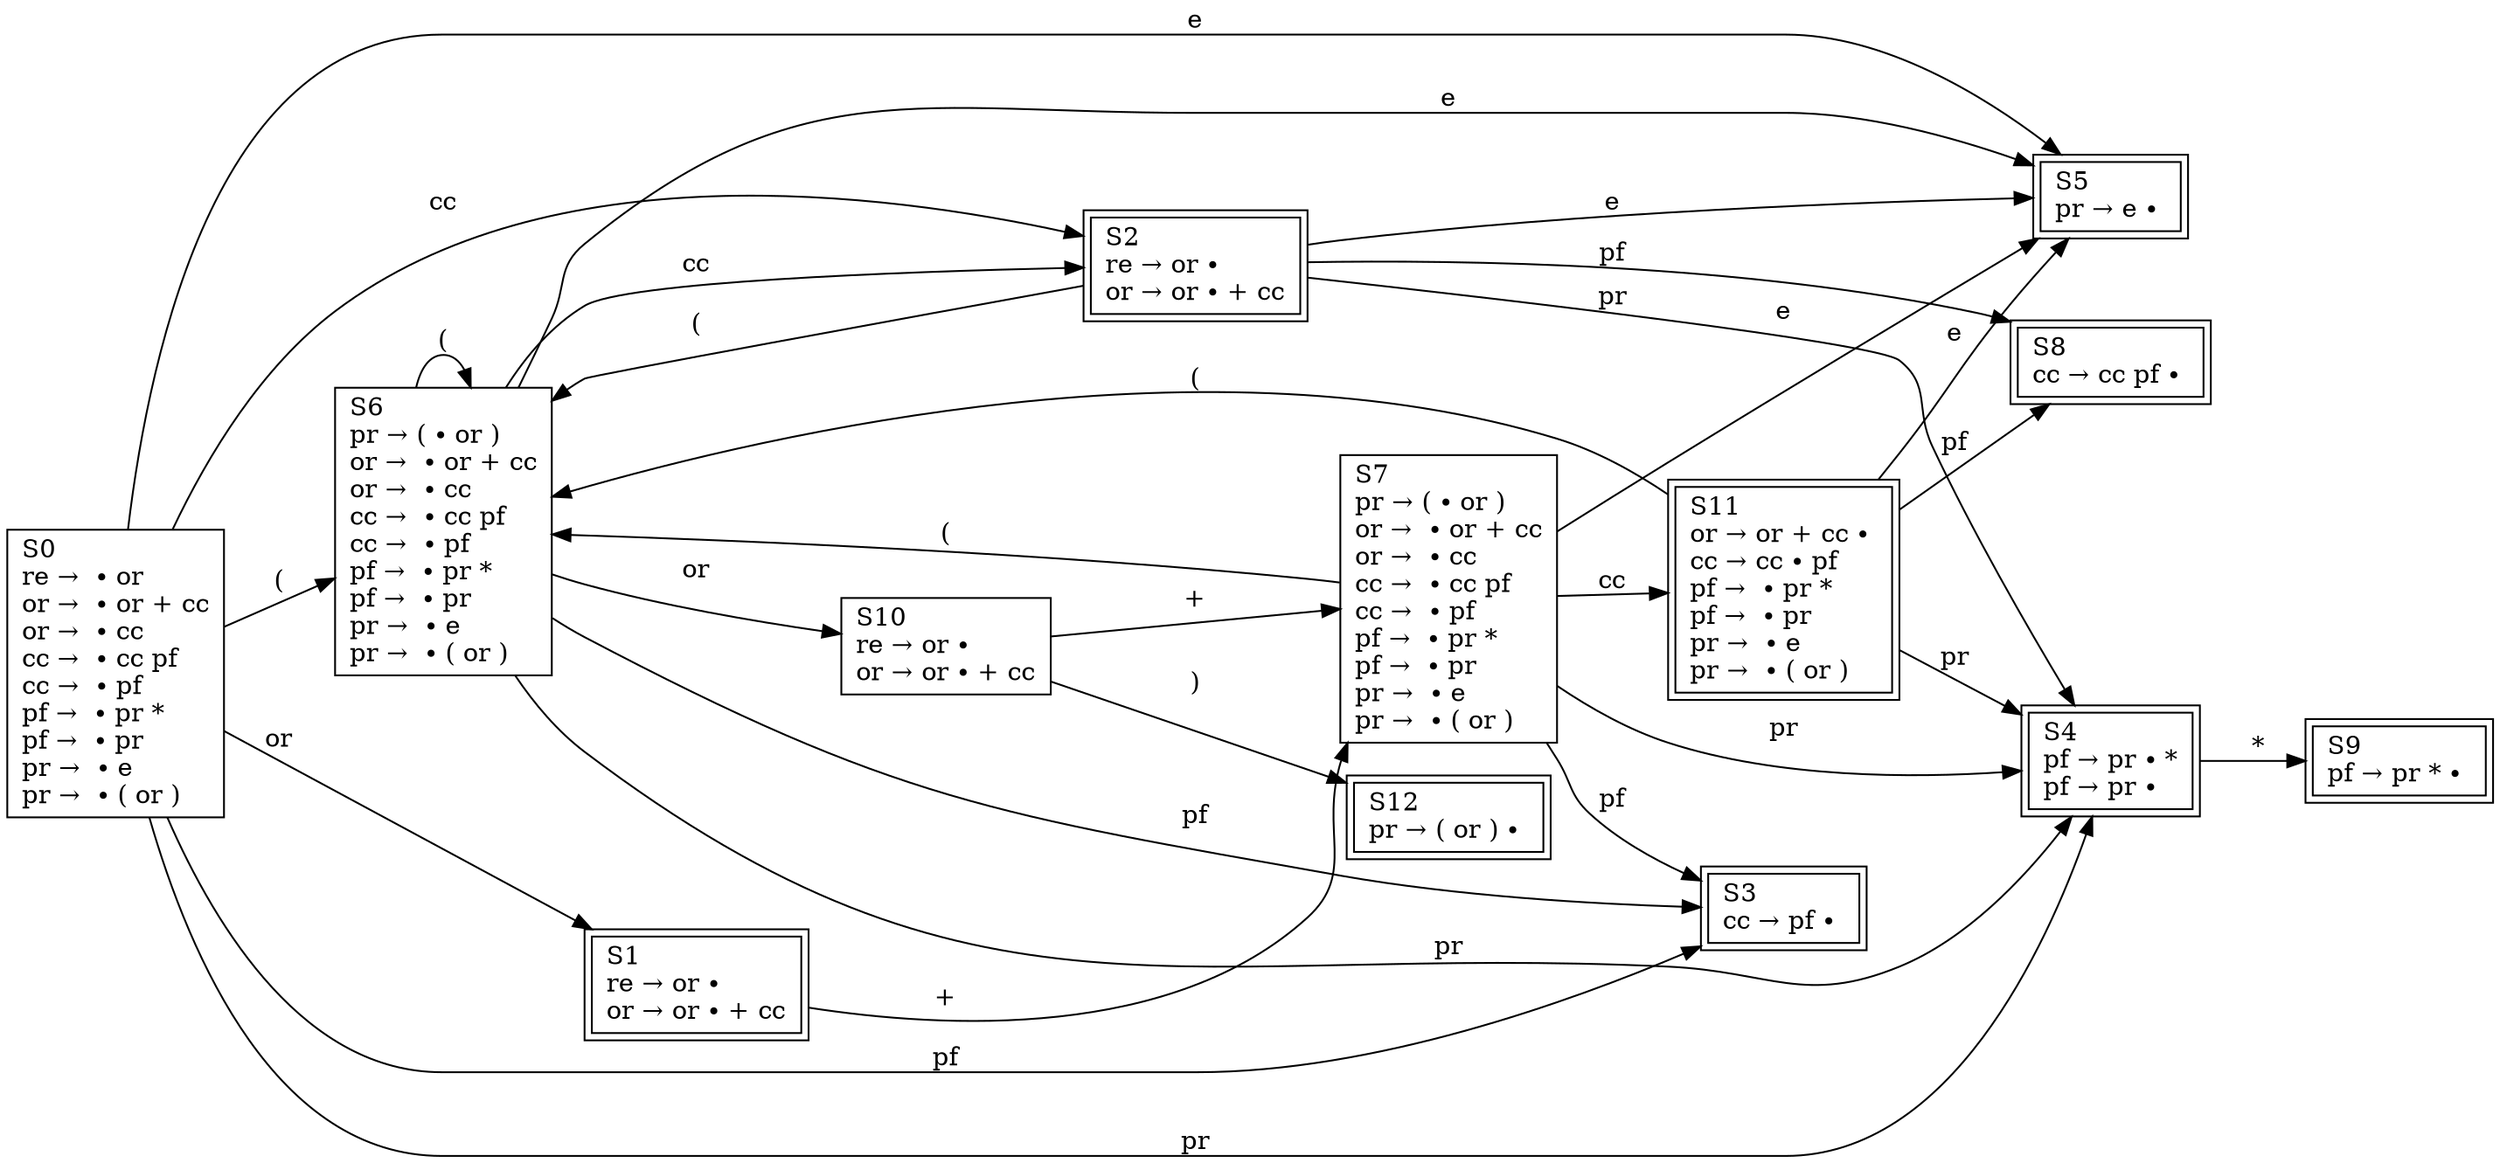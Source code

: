 digraph "fsm" {
  rankdir=LR;
  node [shape = rectangle];
  "S0" [label="S0\lre →  ∙ or\lor →  ∙ or + cc\lor →  ∙ cc\lcc →  ∙ cc pf\lcc →  ∙ pf\lpf →  ∙ pr *\lpf →  ∙ pr\lpr →  ∙ e\lpr →  ∙ ( or )\l"];
  "S7" [label="S7\lpr → ( ∙ or )\lor →  ∙ or + cc\lor →  ∙ cc\lcc →  ∙ cc pf\lcc →  ∙ pf\lpf →  ∙ pr *\lpf →  ∙ pr\lpr →  ∙ e\lpr →  ∙ ( or )\l"];
  "S10" [label="S10\lre → or ∙ \lor → or ∙ + cc\l"];
  "S6" [label="S6\lpr → ( ∙ or )\lor →  ∙ or + cc\lor →  ∙ cc\lcc →  ∙ cc pf\lcc →  ∙ pf\lpf →  ∙ pr *\lpf →  ∙ pr\lpr →  ∙ e\lpr →  ∙ ( or )\l"];
  node [shape = rectangle peripheries=2];
  "S1" [label="S1\lre → or ∙ \lor → or ∙ + cc\l"];
  "S4" [label="S4\lpf → pr ∙ *\lpf → pr ∙ \l"];
  "S9" [label="S9\lpf → pr * ∙ \l"];
  "S5" [label="S5\lpr → e ∙ \l"];
  "S2" [label="S2\lre → or ∙ \lor → or ∙ + cc\l"];
  "S11" [label="S11\lor → or + cc ∙ \lcc → cc ∙ pf\lpf →  ∙ pr *\lpf →  ∙ pr\lpr →  ∙ e\lpr →  ∙ ( or )\l"];
  "S12" [label="S12\lpr → ( or ) ∙ \l"];
  "S3" [label="S3\lcc → pf ∙ \l"];
  "S8" [label="S8\lcc → cc pf ∙ \l"];
  "S1" -> "S7" [ label=" + " ];
  "S10" -> "S7" [ label=" + " ];
  "S4" -> "S9" [ label=" * " ];
  "S0" -> "S5" [ label=" e " ];
  "S2" -> "S5" [ label=" e " ];
  "S6" -> "S5" [ label=" e " ];
  "S7" -> "S5" [ label=" e " ];
  "S11" -> "S5" [ label=" e " ];
  "S0" -> "S6" [ label=" ( " ];
  "S2" -> "S6" [ label=" ( " ];
  "S6" -> "S6" [ label=" ( " ];
  "S7" -> "S6" [ label=" ( " ];
  "S11" -> "S6" [ label=" ( " ];
  "S10" -> "S12" [ label=" ) " ];
  "S0" -> "S1" [ label=" or " ];
  "S6" -> "S10" [ label=" or " ];
  "S0" -> "S2" [ label=" cc " ];
  "S6" -> "S2" [ label=" cc " ];
  "S7" -> "S11" [ label=" cc " ];
  "S0" -> "S3" [ label=" pf " ];
  "S6" -> "S3" [ label=" pf " ];
  "S7" -> "S3" [ label=" pf " ];
  "S2" -> "S8" [ label=" pf " ];
  "S11" -> "S8" [ label=" pf " ];
  "S0" -> "S4" [ label=" pr " ];
  "S2" -> "S4" [ label=" pr " ];
  "S6" -> "S4" [ label=" pr " ];
  "S7" -> "S4" [ label=" pr " ];
  "S11" -> "S4" [ label=" pr " ];
}

